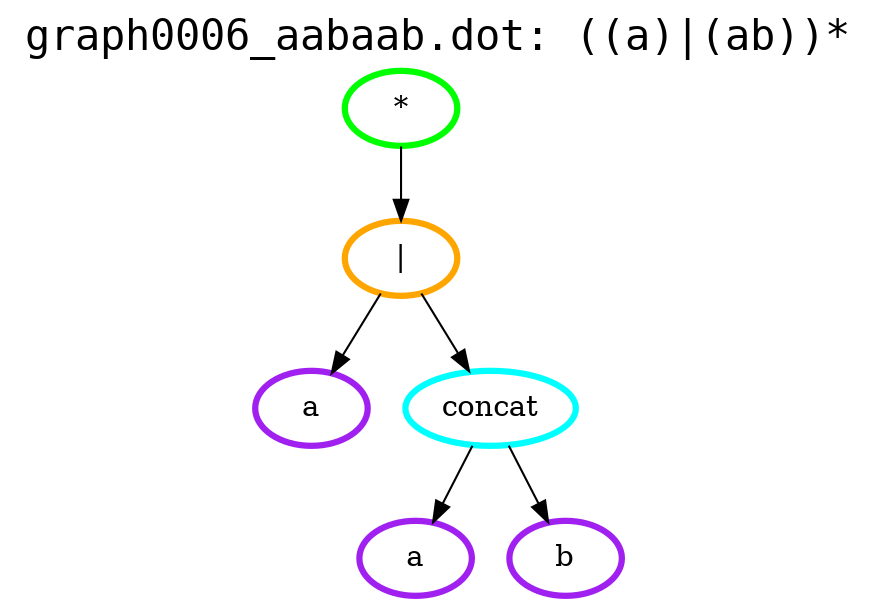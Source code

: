 digraph G {
  labelloc="t";
  label="graph0006_aabaab.dot: ((a)|(ab))*";
  fontsize=20;
  fontname="Courier";
  lnaqxcooavetyzlsfwawfdsrfndtlh [label="*", color="green", penwidth=3];
  lnaqxcooavetyzlsfwawfdsrfndtlh -> zdofybfhzrfanzkxitbkupmqvtgpeo;
  zdofybfhzrfanzkxitbkupmqvtgpeo [label="|", color="orange", penwidth=3];
  zdofybfhzrfanzkxitbkupmqvtgpeo -> dpixbdekzyydgtnwtakifcprbjhgph;
  dpixbdekzyydgtnwtakifcprbjhgph [label="a", color="purple", penwidth=3];
  zdofybfhzrfanzkxitbkupmqvtgpeo -> fiimjiaclqxmwipwqntpmuljfugzrb;
  fiimjiaclqxmwipwqntpmuljfugzrb [label="concat", color="cyan", penwidth=3];
  fiimjiaclqxmwipwqntpmuljfugzrb -> bubiyquiswfcubwrdtjpclchzngahu;
  bubiyquiswfcubwrdtjpclchzngahu [label="a", color="purple", penwidth=3];
  fiimjiaclqxmwipwqntpmuljfugzrb -> okujsonvcrrfxljjixrthjczfmkwbd;
  okujsonvcrrfxljjixrthjczfmkwbd [label="b", color="purple", penwidth=3];
}
